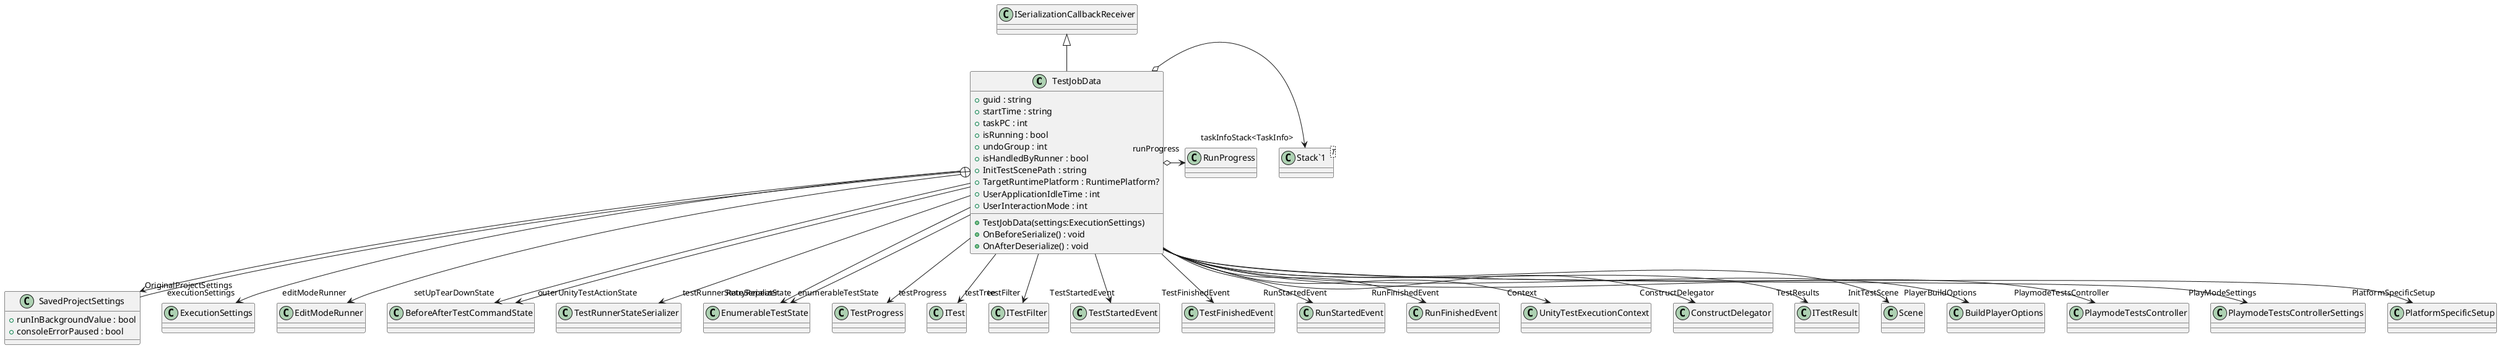 @startuml
class TestJobData {
    + guid : string
    + startTime : string
    + taskPC : int
    + isRunning : bool
    + undoGroup : int
    + isHandledByRunner : bool
    + InitTestScenePath : string
    + TargetRuntimePlatform : RuntimePlatform?
    + UserApplicationIdleTime : int
    + UserInteractionMode : int
    + TestJobData(settings:ExecutionSettings)
    + OnBeforeSerialize() : void
    + OnAfterDeserialize() : void
}
class "Stack`1"<T> {
}
class SavedProjectSettings {
    + runInBackgroundValue : bool
    + consoleErrorPaused : bool
}
ISerializationCallbackReceiver <|-- TestJobData
TestJobData o-> "taskInfoStack<TaskInfo>" "Stack`1"
TestJobData --> "executionSettings" ExecutionSettings
TestJobData o-> "runProgress" RunProgress
TestJobData --> "editModeRunner" EditModeRunner
TestJobData --> "setUpTearDownState" BeforeAfterTestCommandState
TestJobData --> "outerUnityTestActionState" BeforeAfterTestCommandState
TestJobData --> "testRunnerStateSerializer" TestRunnerStateSerializer
TestJobData --> "enumerableTestState" EnumerableTestState
TestJobData --> "testProgress" TestProgress
TestJobData --> "testTree" ITest
TestJobData --> "testFilter" ITestFilter
TestJobData --> "TestStartedEvent" TestStartedEvent
TestJobData --> "TestFinishedEvent" TestFinishedEvent
TestJobData --> "RunStartedEvent" RunStartedEvent
TestJobData --> "RunFinishedEvent" RunFinishedEvent
TestJobData --> "Context" UnityTestExecutionContext
TestJobData --> "ConstructDelegator" ConstructDelegator
TestJobData --> "TestResults" ITestResult
TestJobData --> "InitTestScene" Scene
TestJobData --> "PlayerBuildOptions" BuildPlayerOptions
TestJobData --> "PlaymodeTestsController" PlaymodeTestsController
TestJobData --> "PlayModeSettings" PlaymodeTestsControllerSettings
TestJobData --> "PlatformSpecificSetup" PlatformSpecificSetup
TestJobData --> "RetryRepeatState" EnumerableTestState
TestJobData --> "OriginalProjectSettings" SavedProjectSettings
TestJobData +-- SavedProjectSettings
@enduml
